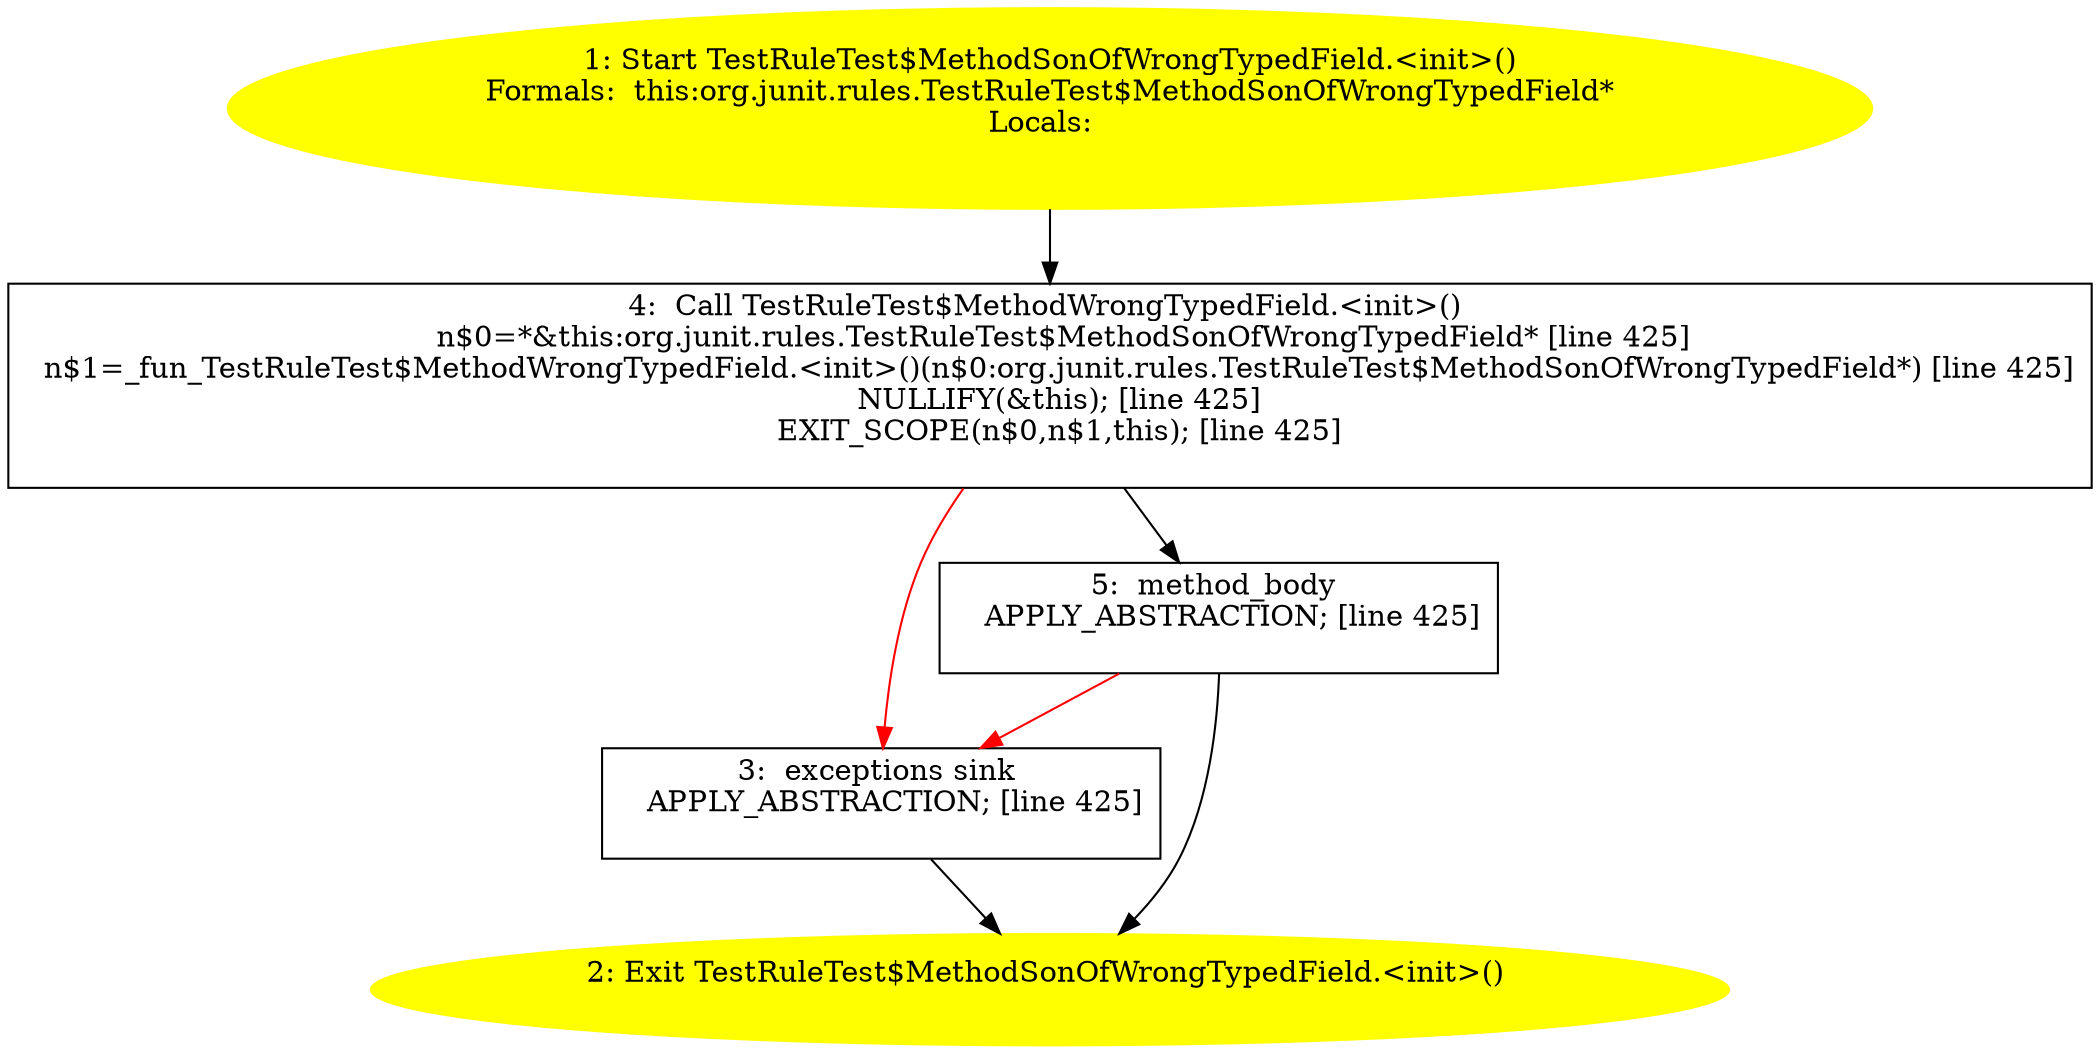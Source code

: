 /* @generated */
digraph cfg {
"org.junit.rules.TestRuleTest$MethodSonOfWrongTypedField.<init>().e92618d0dfb5667da341f1efaadfc5d9_1" [label="1: Start TestRuleTest$MethodSonOfWrongTypedField.<init>()\nFormals:  this:org.junit.rules.TestRuleTest$MethodSonOfWrongTypedField*\nLocals:  \n  " color=yellow style=filled]
	

	 "org.junit.rules.TestRuleTest$MethodSonOfWrongTypedField.<init>().e92618d0dfb5667da341f1efaadfc5d9_1" -> "org.junit.rules.TestRuleTest$MethodSonOfWrongTypedField.<init>().e92618d0dfb5667da341f1efaadfc5d9_4" ;
"org.junit.rules.TestRuleTest$MethodSonOfWrongTypedField.<init>().e92618d0dfb5667da341f1efaadfc5d9_2" [label="2: Exit TestRuleTest$MethodSonOfWrongTypedField.<init>() \n  " color=yellow style=filled]
	

"org.junit.rules.TestRuleTest$MethodSonOfWrongTypedField.<init>().e92618d0dfb5667da341f1efaadfc5d9_3" [label="3:  exceptions sink \n   APPLY_ABSTRACTION; [line 425]\n " shape="box"]
	

	 "org.junit.rules.TestRuleTest$MethodSonOfWrongTypedField.<init>().e92618d0dfb5667da341f1efaadfc5d9_3" -> "org.junit.rules.TestRuleTest$MethodSonOfWrongTypedField.<init>().e92618d0dfb5667da341f1efaadfc5d9_2" ;
"org.junit.rules.TestRuleTest$MethodSonOfWrongTypedField.<init>().e92618d0dfb5667da341f1efaadfc5d9_4" [label="4:  Call TestRuleTest$MethodWrongTypedField.<init>() \n   n$0=*&this:org.junit.rules.TestRuleTest$MethodSonOfWrongTypedField* [line 425]\n  n$1=_fun_TestRuleTest$MethodWrongTypedField.<init>()(n$0:org.junit.rules.TestRuleTest$MethodSonOfWrongTypedField*) [line 425]\n  NULLIFY(&this); [line 425]\n  EXIT_SCOPE(n$0,n$1,this); [line 425]\n " shape="box"]
	

	 "org.junit.rules.TestRuleTest$MethodSonOfWrongTypedField.<init>().e92618d0dfb5667da341f1efaadfc5d9_4" -> "org.junit.rules.TestRuleTest$MethodSonOfWrongTypedField.<init>().e92618d0dfb5667da341f1efaadfc5d9_5" ;
	 "org.junit.rules.TestRuleTest$MethodSonOfWrongTypedField.<init>().e92618d0dfb5667da341f1efaadfc5d9_4" -> "org.junit.rules.TestRuleTest$MethodSonOfWrongTypedField.<init>().e92618d0dfb5667da341f1efaadfc5d9_3" [color="red" ];
"org.junit.rules.TestRuleTest$MethodSonOfWrongTypedField.<init>().e92618d0dfb5667da341f1efaadfc5d9_5" [label="5:  method_body \n   APPLY_ABSTRACTION; [line 425]\n " shape="box"]
	

	 "org.junit.rules.TestRuleTest$MethodSonOfWrongTypedField.<init>().e92618d0dfb5667da341f1efaadfc5d9_5" -> "org.junit.rules.TestRuleTest$MethodSonOfWrongTypedField.<init>().e92618d0dfb5667da341f1efaadfc5d9_2" ;
	 "org.junit.rules.TestRuleTest$MethodSonOfWrongTypedField.<init>().e92618d0dfb5667da341f1efaadfc5d9_5" -> "org.junit.rules.TestRuleTest$MethodSonOfWrongTypedField.<init>().e92618d0dfb5667da341f1efaadfc5d9_3" [color="red" ];
}

